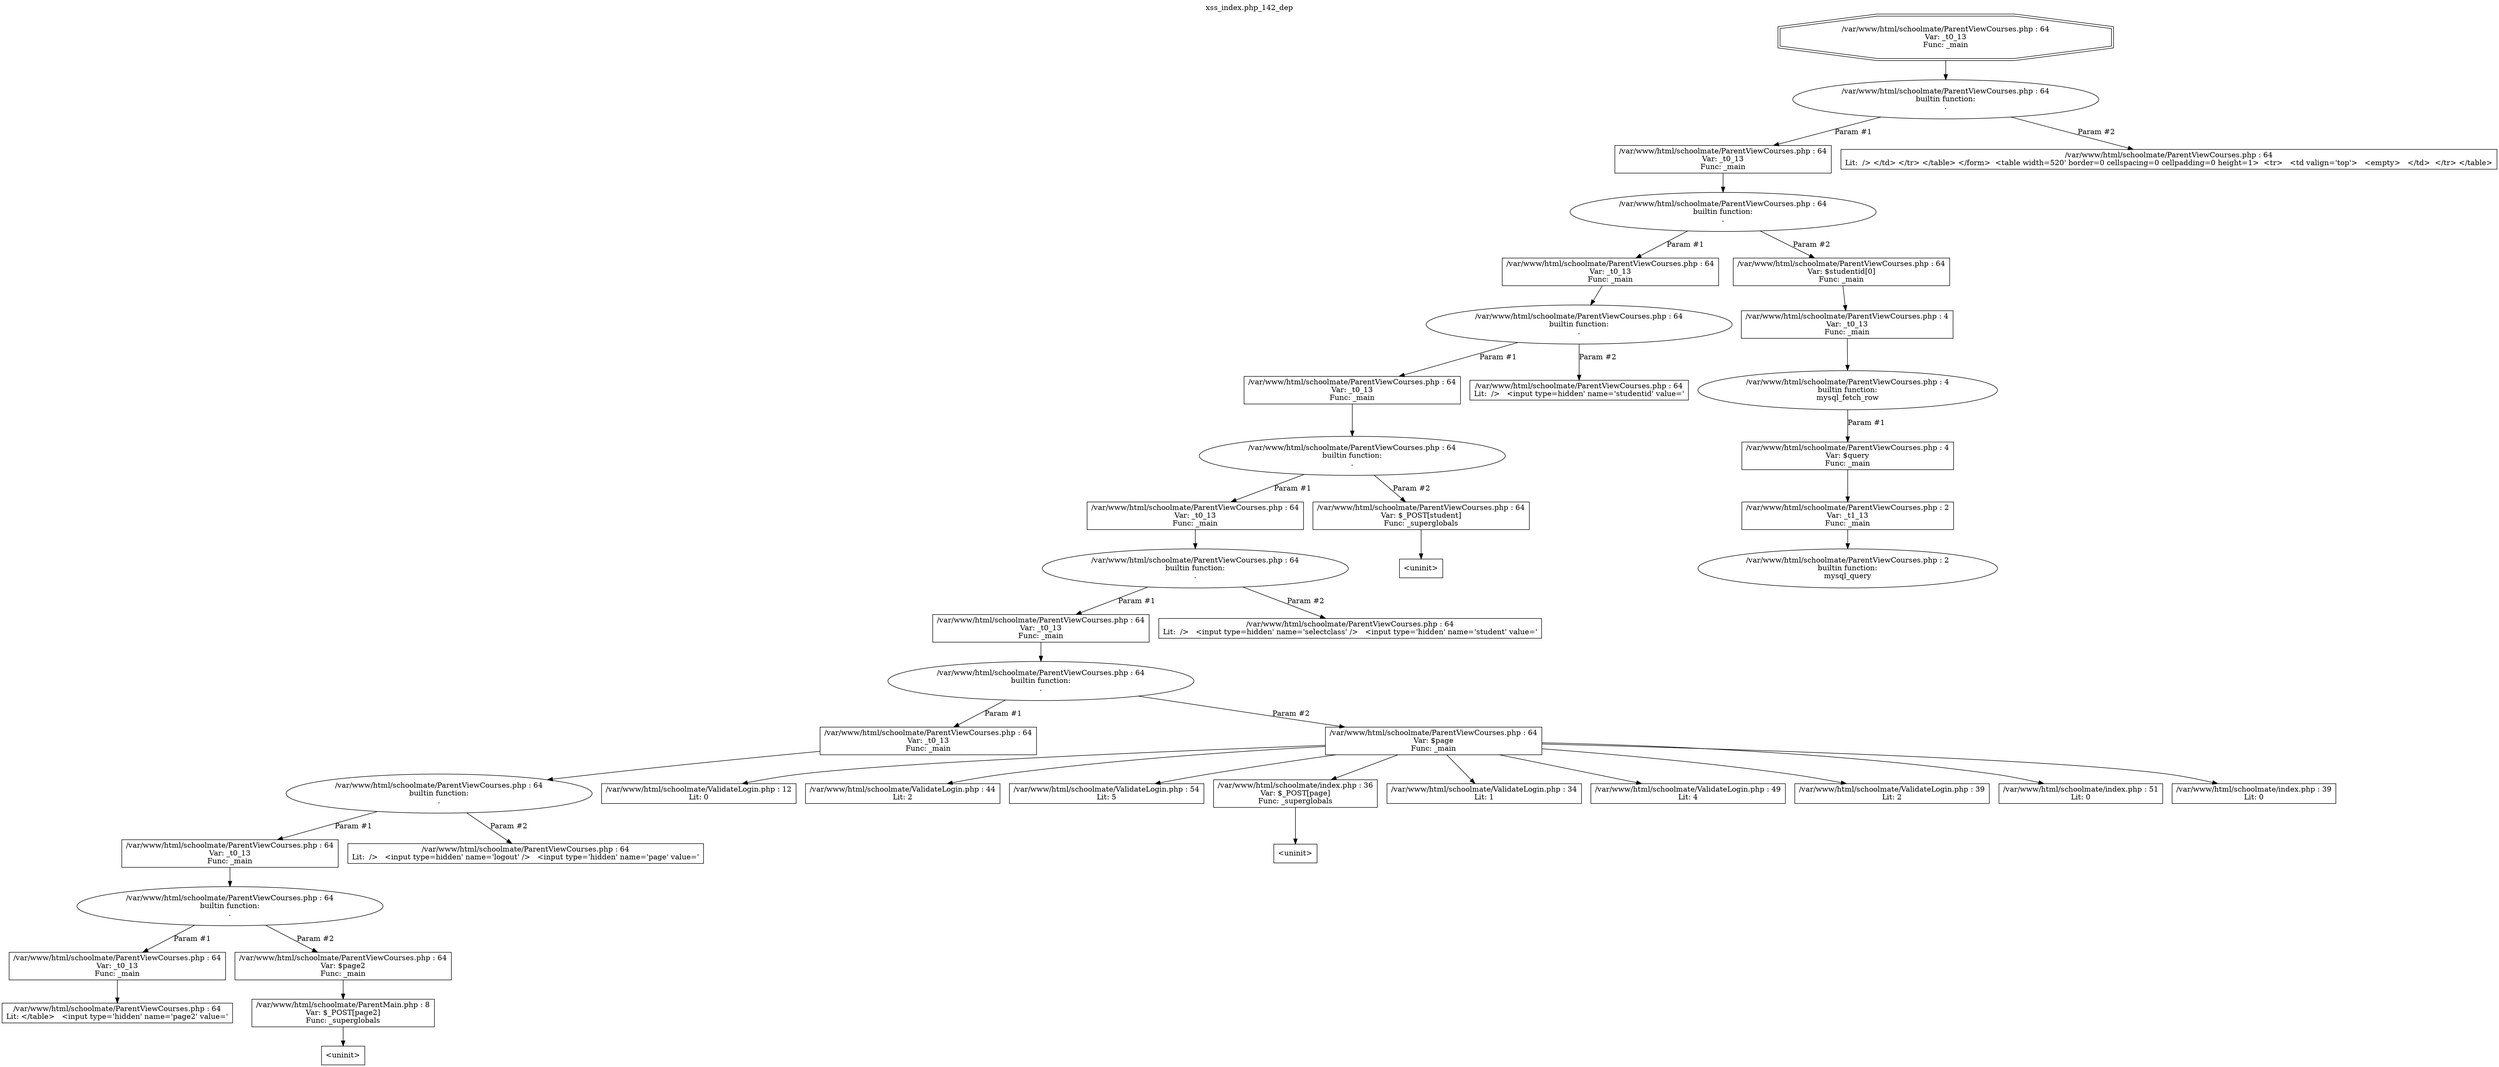 digraph cfg {
  label="xss_index.php_142_dep";
  labelloc=t;
  n1 [shape=doubleoctagon, label="/var/www/html/schoolmate/ParentViewCourses.php : 64\nVar: _t0_13\nFunc: _main\n"];
  n2 [shape=ellipse, label="/var/www/html/schoolmate/ParentViewCourses.php : 64\nbuiltin function:\n.\n"];
  n3 [shape=box, label="/var/www/html/schoolmate/ParentViewCourses.php : 64\nVar: _t0_13\nFunc: _main\n"];
  n4 [shape=ellipse, label="/var/www/html/schoolmate/ParentViewCourses.php : 64\nbuiltin function:\n.\n"];
  n5 [shape=box, label="/var/www/html/schoolmate/ParentViewCourses.php : 64\nVar: _t0_13\nFunc: _main\n"];
  n6 [shape=ellipse, label="/var/www/html/schoolmate/ParentViewCourses.php : 64\nbuiltin function:\n.\n"];
  n7 [shape=box, label="/var/www/html/schoolmate/ParentViewCourses.php : 64\nVar: _t0_13\nFunc: _main\n"];
  n8 [shape=ellipse, label="/var/www/html/schoolmate/ParentViewCourses.php : 64\nbuiltin function:\n.\n"];
  n9 [shape=box, label="/var/www/html/schoolmate/ParentViewCourses.php : 64\nVar: _t0_13\nFunc: _main\n"];
  n10 [shape=ellipse, label="/var/www/html/schoolmate/ParentViewCourses.php : 64\nbuiltin function:\n.\n"];
  n11 [shape=box, label="/var/www/html/schoolmate/ParentViewCourses.php : 64\nVar: _t0_13\nFunc: _main\n"];
  n12 [shape=ellipse, label="/var/www/html/schoolmate/ParentViewCourses.php : 64\nbuiltin function:\n.\n"];
  n13 [shape=box, label="/var/www/html/schoolmate/ParentViewCourses.php : 64\nVar: _t0_13\nFunc: _main\n"];
  n14 [shape=ellipse, label="/var/www/html/schoolmate/ParentViewCourses.php : 64\nbuiltin function:\n.\n"];
  n15 [shape=box, label="/var/www/html/schoolmate/ParentViewCourses.php : 64\nVar: _t0_13\nFunc: _main\n"];
  n16 [shape=ellipse, label="/var/www/html/schoolmate/ParentViewCourses.php : 64\nbuiltin function:\n.\n"];
  n17 [shape=box, label="/var/www/html/schoolmate/ParentViewCourses.php : 64\nVar: _t0_13\nFunc: _main\n"];
  n18 [shape=box, label="/var/www/html/schoolmate/ParentViewCourses.php : 64\nLit: </table>   <input type='hidden' name='page2' value='\n"];
  n19 [shape=box, label="/var/www/html/schoolmate/ParentViewCourses.php : 64\nVar: $page2\nFunc: _main\n"];
  n20 [shape=box, label="/var/www/html/schoolmate/ParentMain.php : 8\nVar: $_POST[page2]\nFunc: _superglobals\n"];
  n21 [shape=box, label="<uninit>"];
  n22 [shape=box, label="/var/www/html/schoolmate/ParentViewCourses.php : 64\nLit:  />   <input type=hidden' name='logout' />   <input type='hidden' name='page' value='\n"];
  n23 [shape=box, label="/var/www/html/schoolmate/ParentViewCourses.php : 64\nVar: $page\nFunc: _main\n"];
  n24 [shape=box, label="/var/www/html/schoolmate/ValidateLogin.php : 12\nLit: 0\n"];
  n25 [shape=box, label="/var/www/html/schoolmate/ValidateLogin.php : 44\nLit: 2\n"];
  n26 [shape=box, label="/var/www/html/schoolmate/ValidateLogin.php : 54\nLit: 5\n"];
  n27 [shape=box, label="/var/www/html/schoolmate/index.php : 36\nVar: $_POST[page]\nFunc: _superglobals\n"];
  n28 [shape=box, label="<uninit>"];
  n29 [shape=box, label="/var/www/html/schoolmate/ValidateLogin.php : 34\nLit: 1\n"];
  n30 [shape=box, label="/var/www/html/schoolmate/ValidateLogin.php : 49\nLit: 4\n"];
  n31 [shape=box, label="/var/www/html/schoolmate/ValidateLogin.php : 39\nLit: 2\n"];
  n32 [shape=box, label="/var/www/html/schoolmate/index.php : 51\nLit: 0\n"];
  n33 [shape=box, label="/var/www/html/schoolmate/index.php : 39\nLit: 0\n"];
  n34 [shape=box, label="/var/www/html/schoolmate/ParentViewCourses.php : 64\nLit:  />   <input type=hidden' name='selectclass' />   <input type='hidden' name='student' value='\n"];
  n35 [shape=box, label="/var/www/html/schoolmate/ParentViewCourses.php : 64\nVar: $_POST[student]\nFunc: _superglobals\n"];
  n36 [shape=box, label="<uninit>"];
  n37 [shape=box, label="/var/www/html/schoolmate/ParentViewCourses.php : 64\nLit:  />   <input type=hidden' name='studentid' value='\n"];
  n38 [shape=box, label="/var/www/html/schoolmate/ParentViewCourses.php : 64\nVar: $studentid[0]\nFunc: _main\n"];
  n39 [shape=box, label="/var/www/html/schoolmate/ParentViewCourses.php : 4\nVar: _t0_13\nFunc: _main\n"];
  n40 [shape=ellipse, label="/var/www/html/schoolmate/ParentViewCourses.php : 4\nbuiltin function:\nmysql_fetch_row\n"];
  n41 [shape=box, label="/var/www/html/schoolmate/ParentViewCourses.php : 4\nVar: $query\nFunc: _main\n"];
  n42 [shape=box, label="/var/www/html/schoolmate/ParentViewCourses.php : 2\nVar: _t1_13\nFunc: _main\n"];
  n43 [shape=ellipse, label="/var/www/html/schoolmate/ParentViewCourses.php : 2\nbuiltin function:\nmysql_query\n"];
  n44 [shape=box, label="/var/www/html/schoolmate/ParentViewCourses.php : 64\nLit:  /> </td> </tr> </table> </form>  <table width=520' border=0 cellspacing=0 cellpadding=0 height=1>  <tr>   <td valign='top'>   <empty>   </td>  </tr> </table>\n"];
  n1 -> n2;
  n3 -> n4;
  n5 -> n6;
  n7 -> n8;
  n9 -> n10;
  n11 -> n12;
  n13 -> n14;
  n15 -> n16;
  n17 -> n18;
  n16 -> n17[label="Param #1"];
  n16 -> n19[label="Param #2"];
  n20 -> n21;
  n19 -> n20;
  n14 -> n15[label="Param #1"];
  n14 -> n22[label="Param #2"];
  n12 -> n13[label="Param #1"];
  n12 -> n23[label="Param #2"];
  n23 -> n24;
  n23 -> n25;
  n23 -> n26;
  n23 -> n27;
  n23 -> n29;
  n23 -> n30;
  n23 -> n31;
  n23 -> n32;
  n23 -> n33;
  n27 -> n28;
  n10 -> n11[label="Param #1"];
  n10 -> n34[label="Param #2"];
  n8 -> n9[label="Param #1"];
  n8 -> n35[label="Param #2"];
  n35 -> n36;
  n6 -> n7[label="Param #1"];
  n6 -> n37[label="Param #2"];
  n4 -> n5[label="Param #1"];
  n4 -> n38[label="Param #2"];
  n39 -> n40;
  n42 -> n43;
  n41 -> n42;
  n40 -> n41[label="Param #1"];
  n38 -> n39;
  n2 -> n3[label="Param #1"];
  n2 -> n44[label="Param #2"];
}
